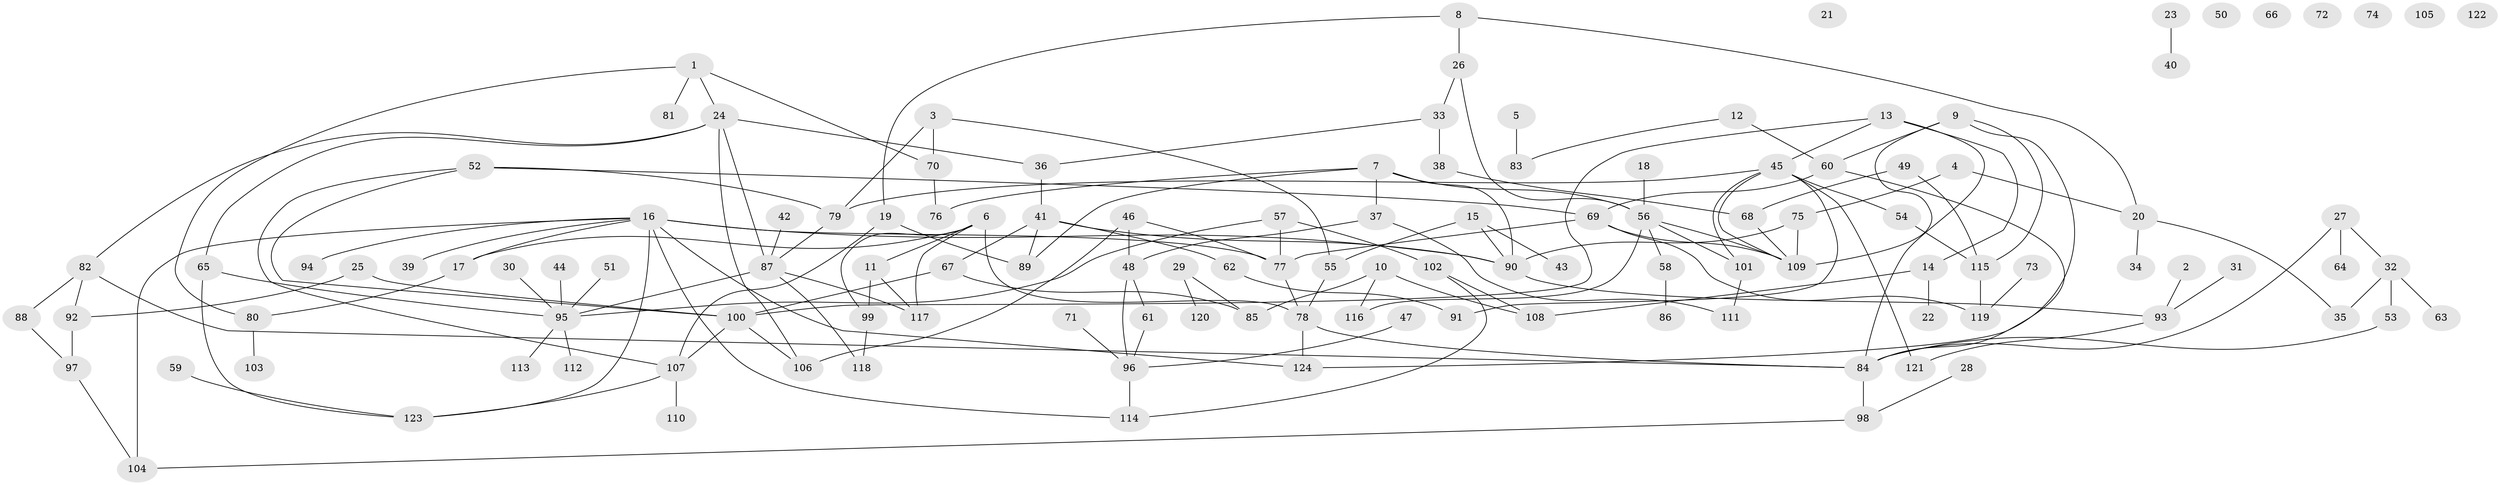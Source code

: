// coarse degree distribution, {2: 0.16666666666666666, 5: 0.03333333333333333, 1: 0.5, 3: 0.13333333333333333, 6: 0.03333333333333333, 12: 0.06666666666666667, 7: 0.03333333333333333, 13: 0.03333333333333333}
// Generated by graph-tools (version 1.1) at 2025/35/03/04/25 23:35:58]
// undirected, 124 vertices, 170 edges
graph export_dot {
  node [color=gray90,style=filled];
  1;
  2;
  3;
  4;
  5;
  6;
  7;
  8;
  9;
  10;
  11;
  12;
  13;
  14;
  15;
  16;
  17;
  18;
  19;
  20;
  21;
  22;
  23;
  24;
  25;
  26;
  27;
  28;
  29;
  30;
  31;
  32;
  33;
  34;
  35;
  36;
  37;
  38;
  39;
  40;
  41;
  42;
  43;
  44;
  45;
  46;
  47;
  48;
  49;
  50;
  51;
  52;
  53;
  54;
  55;
  56;
  57;
  58;
  59;
  60;
  61;
  62;
  63;
  64;
  65;
  66;
  67;
  68;
  69;
  70;
  71;
  72;
  73;
  74;
  75;
  76;
  77;
  78;
  79;
  80;
  81;
  82;
  83;
  84;
  85;
  86;
  87;
  88;
  89;
  90;
  91;
  92;
  93;
  94;
  95;
  96;
  97;
  98;
  99;
  100;
  101;
  102;
  103;
  104;
  105;
  106;
  107;
  108;
  109;
  110;
  111;
  112;
  113;
  114;
  115;
  116;
  117;
  118;
  119;
  120;
  121;
  122;
  123;
  124;
  1 -- 24;
  1 -- 70;
  1 -- 80;
  1 -- 81;
  2 -- 93;
  3 -- 55;
  3 -- 70;
  3 -- 79;
  4 -- 20;
  4 -- 75;
  5 -- 83;
  6 -- 11;
  6 -- 17;
  6 -- 78;
  6 -- 99;
  6 -- 117;
  7 -- 37;
  7 -- 56;
  7 -- 76;
  7 -- 89;
  7 -- 90;
  8 -- 19;
  8 -- 20;
  8 -- 26;
  9 -- 60;
  9 -- 109;
  9 -- 115;
  9 -- 124;
  10 -- 85;
  10 -- 108;
  10 -- 116;
  11 -- 99;
  11 -- 117;
  12 -- 60;
  12 -- 83;
  13 -- 14;
  13 -- 45;
  13 -- 84;
  13 -- 100;
  14 -- 22;
  14 -- 108;
  15 -- 43;
  15 -- 55;
  15 -- 90;
  16 -- 17;
  16 -- 39;
  16 -- 77;
  16 -- 90;
  16 -- 94;
  16 -- 104;
  16 -- 114;
  16 -- 123;
  16 -- 124;
  17 -- 80;
  18 -- 56;
  19 -- 89;
  19 -- 107;
  20 -- 34;
  20 -- 35;
  23 -- 40;
  24 -- 36;
  24 -- 65;
  24 -- 82;
  24 -- 87;
  24 -- 106;
  25 -- 92;
  25 -- 100;
  26 -- 33;
  26 -- 56;
  27 -- 32;
  27 -- 64;
  27 -- 84;
  28 -- 98;
  29 -- 85;
  29 -- 120;
  30 -- 95;
  31 -- 93;
  32 -- 35;
  32 -- 53;
  32 -- 63;
  33 -- 36;
  33 -- 38;
  36 -- 41;
  37 -- 48;
  37 -- 111;
  38 -- 68;
  41 -- 62;
  41 -- 67;
  41 -- 89;
  41 -- 90;
  42 -- 87;
  44 -- 95;
  45 -- 54;
  45 -- 79;
  45 -- 91;
  45 -- 101;
  45 -- 109;
  45 -- 121;
  46 -- 48;
  46 -- 77;
  46 -- 106;
  47 -- 96;
  48 -- 61;
  48 -- 96;
  49 -- 68;
  49 -- 115;
  51 -- 95;
  52 -- 69;
  52 -- 79;
  52 -- 100;
  52 -- 107;
  53 -- 84;
  54 -- 115;
  55 -- 78;
  56 -- 58;
  56 -- 101;
  56 -- 109;
  56 -- 116;
  57 -- 77;
  57 -- 95;
  57 -- 102;
  58 -- 86;
  59 -- 123;
  60 -- 69;
  60 -- 84;
  61 -- 96;
  62 -- 91;
  65 -- 95;
  65 -- 123;
  67 -- 85;
  67 -- 100;
  68 -- 109;
  69 -- 77;
  69 -- 109;
  69 -- 119;
  70 -- 76;
  71 -- 96;
  73 -- 119;
  75 -- 90;
  75 -- 109;
  77 -- 78;
  78 -- 84;
  78 -- 124;
  79 -- 87;
  80 -- 103;
  82 -- 84;
  82 -- 88;
  82 -- 92;
  84 -- 98;
  87 -- 95;
  87 -- 117;
  87 -- 118;
  88 -- 97;
  90 -- 93;
  92 -- 97;
  93 -- 121;
  95 -- 112;
  95 -- 113;
  96 -- 114;
  97 -- 104;
  98 -- 104;
  99 -- 118;
  100 -- 106;
  100 -- 107;
  101 -- 111;
  102 -- 108;
  102 -- 114;
  107 -- 110;
  107 -- 123;
  115 -- 119;
}
